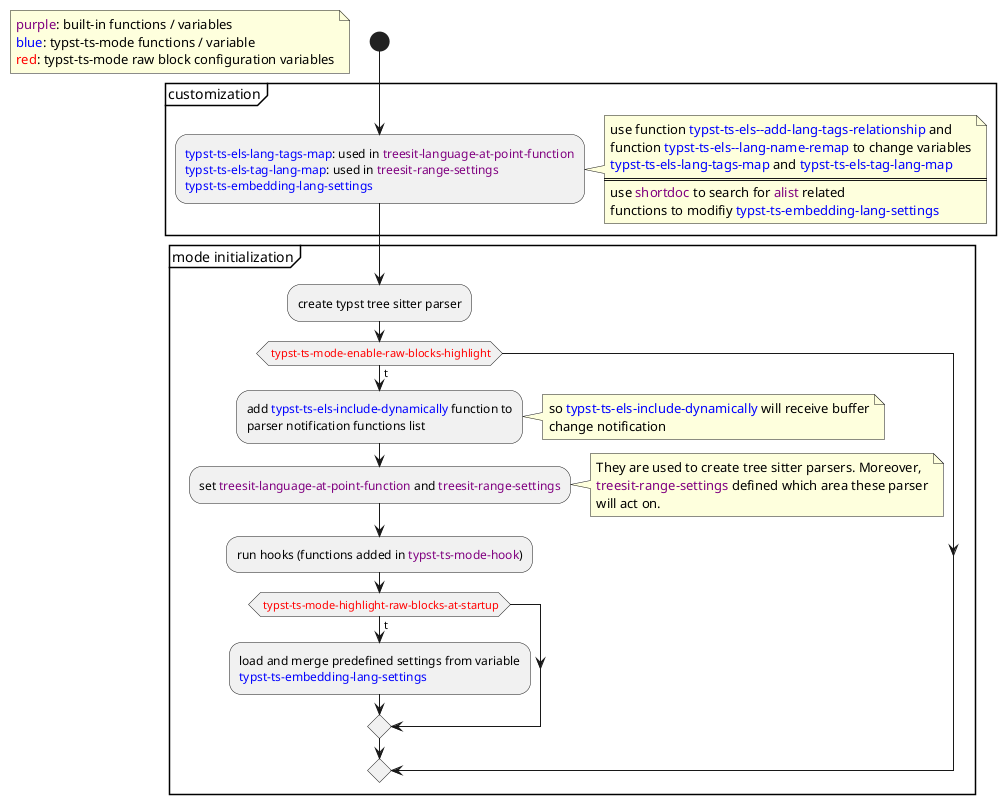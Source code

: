 @startuml
start
floating note
<color:purple>purple</color>: built-in functions / variables
<color:blue>blue</color>: typst-ts-mode functions / variable
<color:red>red</color>: typst-ts-mode raw block configuration variables
end note

partition customization {
  :<color:blue>typst-ts-els-lang-tags-map</color>: used in <color:purple>treesit-language-at-point-function</color>
  <color:blue>typst-ts-els-tag-lang-map</color>: used in <color:purple>treesit-range-settings</color>
  <color:blue>typst-ts-embedding-lang-settings</color>;
  
  note right
  use function <color:blue>typst-ts-els--add-lang-tags-relationship</color> and
  function <color:blue>typst-ts-els--lang-name-remap</color> to change variables
  <color:blue>typst-ts-els-lang-tags-map</color> and <color:blue>typst-ts-els-tag-lang-map</color>
  ====
  use <color:purple>shortdoc</color> to search for <color:purple>alist</color> related
  functions to modifiy <color:blue>typst-ts-embedding-lang-settings</color>
  end note
}

partition mode initialization {
  :create typst tree sitter parser;
  
  if (<color:red> typst-ts-mode-enable-raw-blocks-highlight</color>) is (t) then
  :add <color:blue>typst-ts-els-include-dynamically</color> function to
  parser notification functions list;

  note right
  so <color:blue>typst-ts-els-include-dynamically</color> will receive buffer
  change notification
  end note

  :set <color:purple>treesit-language-at-point-function</color> and <color:purple>treesit-range-settings</color>;
  
  note right
  They are used to create tree sitter parsers. Moreover,
  <color:purple>treesit-range-settings</color> defined which area these parser
  will act on.
  end note
  
  :run hooks (functions added in <color:purple>typst-ts-mode-hook</color>);

  if (<color:red> typst-ts-mode-highlight-raw-blocks-at-startup) is (t) then
  :load and merge predefined settings from variable
  <color:blue>typst-ts-embedding-lang-settings</color>;
  endif
  endif
}
@enduml

